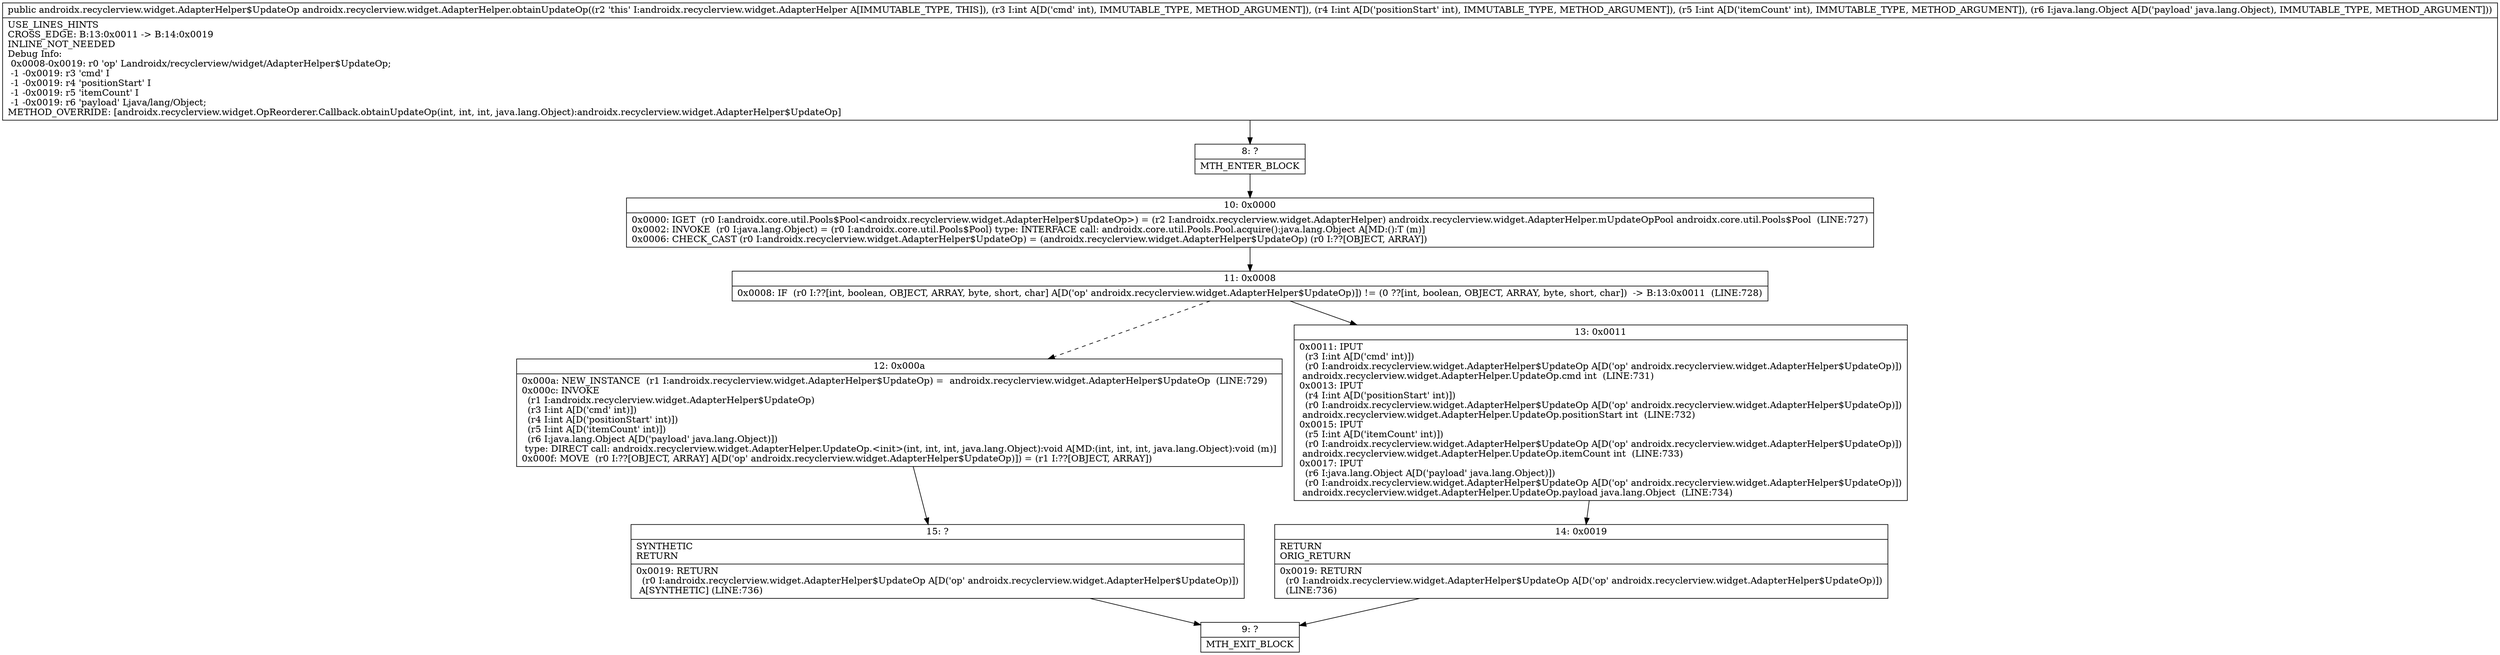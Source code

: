 digraph "CFG forandroidx.recyclerview.widget.AdapterHelper.obtainUpdateOp(IIILjava\/lang\/Object;)Landroidx\/recyclerview\/widget\/AdapterHelper$UpdateOp;" {
Node_8 [shape=record,label="{8\:\ ?|MTH_ENTER_BLOCK\l}"];
Node_10 [shape=record,label="{10\:\ 0x0000|0x0000: IGET  (r0 I:androidx.core.util.Pools$Pool\<androidx.recyclerview.widget.AdapterHelper$UpdateOp\>) = (r2 I:androidx.recyclerview.widget.AdapterHelper) androidx.recyclerview.widget.AdapterHelper.mUpdateOpPool androidx.core.util.Pools$Pool  (LINE:727)\l0x0002: INVOKE  (r0 I:java.lang.Object) = (r0 I:androidx.core.util.Pools$Pool) type: INTERFACE call: androidx.core.util.Pools.Pool.acquire():java.lang.Object A[MD:():T (m)]\l0x0006: CHECK_CAST (r0 I:androidx.recyclerview.widget.AdapterHelper$UpdateOp) = (androidx.recyclerview.widget.AdapterHelper$UpdateOp) (r0 I:??[OBJECT, ARRAY]) \l}"];
Node_11 [shape=record,label="{11\:\ 0x0008|0x0008: IF  (r0 I:??[int, boolean, OBJECT, ARRAY, byte, short, char] A[D('op' androidx.recyclerview.widget.AdapterHelper$UpdateOp)]) != (0 ??[int, boolean, OBJECT, ARRAY, byte, short, char])  \-\> B:13:0x0011  (LINE:728)\l}"];
Node_12 [shape=record,label="{12\:\ 0x000a|0x000a: NEW_INSTANCE  (r1 I:androidx.recyclerview.widget.AdapterHelper$UpdateOp) =  androidx.recyclerview.widget.AdapterHelper$UpdateOp  (LINE:729)\l0x000c: INVOKE  \l  (r1 I:androidx.recyclerview.widget.AdapterHelper$UpdateOp)\l  (r3 I:int A[D('cmd' int)])\l  (r4 I:int A[D('positionStart' int)])\l  (r5 I:int A[D('itemCount' int)])\l  (r6 I:java.lang.Object A[D('payload' java.lang.Object)])\l type: DIRECT call: androidx.recyclerview.widget.AdapterHelper.UpdateOp.\<init\>(int, int, int, java.lang.Object):void A[MD:(int, int, int, java.lang.Object):void (m)]\l0x000f: MOVE  (r0 I:??[OBJECT, ARRAY] A[D('op' androidx.recyclerview.widget.AdapterHelper$UpdateOp)]) = (r1 I:??[OBJECT, ARRAY]) \l}"];
Node_15 [shape=record,label="{15\:\ ?|SYNTHETIC\lRETURN\l|0x0019: RETURN  \l  (r0 I:androidx.recyclerview.widget.AdapterHelper$UpdateOp A[D('op' androidx.recyclerview.widget.AdapterHelper$UpdateOp)])\l A[SYNTHETIC] (LINE:736)\l}"];
Node_9 [shape=record,label="{9\:\ ?|MTH_EXIT_BLOCK\l}"];
Node_13 [shape=record,label="{13\:\ 0x0011|0x0011: IPUT  \l  (r3 I:int A[D('cmd' int)])\l  (r0 I:androidx.recyclerview.widget.AdapterHelper$UpdateOp A[D('op' androidx.recyclerview.widget.AdapterHelper$UpdateOp)])\l androidx.recyclerview.widget.AdapterHelper.UpdateOp.cmd int  (LINE:731)\l0x0013: IPUT  \l  (r4 I:int A[D('positionStart' int)])\l  (r0 I:androidx.recyclerview.widget.AdapterHelper$UpdateOp A[D('op' androidx.recyclerview.widget.AdapterHelper$UpdateOp)])\l androidx.recyclerview.widget.AdapterHelper.UpdateOp.positionStart int  (LINE:732)\l0x0015: IPUT  \l  (r5 I:int A[D('itemCount' int)])\l  (r0 I:androidx.recyclerview.widget.AdapterHelper$UpdateOp A[D('op' androidx.recyclerview.widget.AdapterHelper$UpdateOp)])\l androidx.recyclerview.widget.AdapterHelper.UpdateOp.itemCount int  (LINE:733)\l0x0017: IPUT  \l  (r6 I:java.lang.Object A[D('payload' java.lang.Object)])\l  (r0 I:androidx.recyclerview.widget.AdapterHelper$UpdateOp A[D('op' androidx.recyclerview.widget.AdapterHelper$UpdateOp)])\l androidx.recyclerview.widget.AdapterHelper.UpdateOp.payload java.lang.Object  (LINE:734)\l}"];
Node_14 [shape=record,label="{14\:\ 0x0019|RETURN\lORIG_RETURN\l|0x0019: RETURN  \l  (r0 I:androidx.recyclerview.widget.AdapterHelper$UpdateOp A[D('op' androidx.recyclerview.widget.AdapterHelper$UpdateOp)])\l  (LINE:736)\l}"];
MethodNode[shape=record,label="{public androidx.recyclerview.widget.AdapterHelper$UpdateOp androidx.recyclerview.widget.AdapterHelper.obtainUpdateOp((r2 'this' I:androidx.recyclerview.widget.AdapterHelper A[IMMUTABLE_TYPE, THIS]), (r3 I:int A[D('cmd' int), IMMUTABLE_TYPE, METHOD_ARGUMENT]), (r4 I:int A[D('positionStart' int), IMMUTABLE_TYPE, METHOD_ARGUMENT]), (r5 I:int A[D('itemCount' int), IMMUTABLE_TYPE, METHOD_ARGUMENT]), (r6 I:java.lang.Object A[D('payload' java.lang.Object), IMMUTABLE_TYPE, METHOD_ARGUMENT]))  | USE_LINES_HINTS\lCROSS_EDGE: B:13:0x0011 \-\> B:14:0x0019\lINLINE_NOT_NEEDED\lDebug Info:\l  0x0008\-0x0019: r0 'op' Landroidx\/recyclerview\/widget\/AdapterHelper$UpdateOp;\l  \-1 \-0x0019: r3 'cmd' I\l  \-1 \-0x0019: r4 'positionStart' I\l  \-1 \-0x0019: r5 'itemCount' I\l  \-1 \-0x0019: r6 'payload' Ljava\/lang\/Object;\lMETHOD_OVERRIDE: [androidx.recyclerview.widget.OpReorderer.Callback.obtainUpdateOp(int, int, int, java.lang.Object):androidx.recyclerview.widget.AdapterHelper$UpdateOp]\l}"];
MethodNode -> Node_8;Node_8 -> Node_10;
Node_10 -> Node_11;
Node_11 -> Node_12[style=dashed];
Node_11 -> Node_13;
Node_12 -> Node_15;
Node_15 -> Node_9;
Node_13 -> Node_14;
Node_14 -> Node_9;
}


